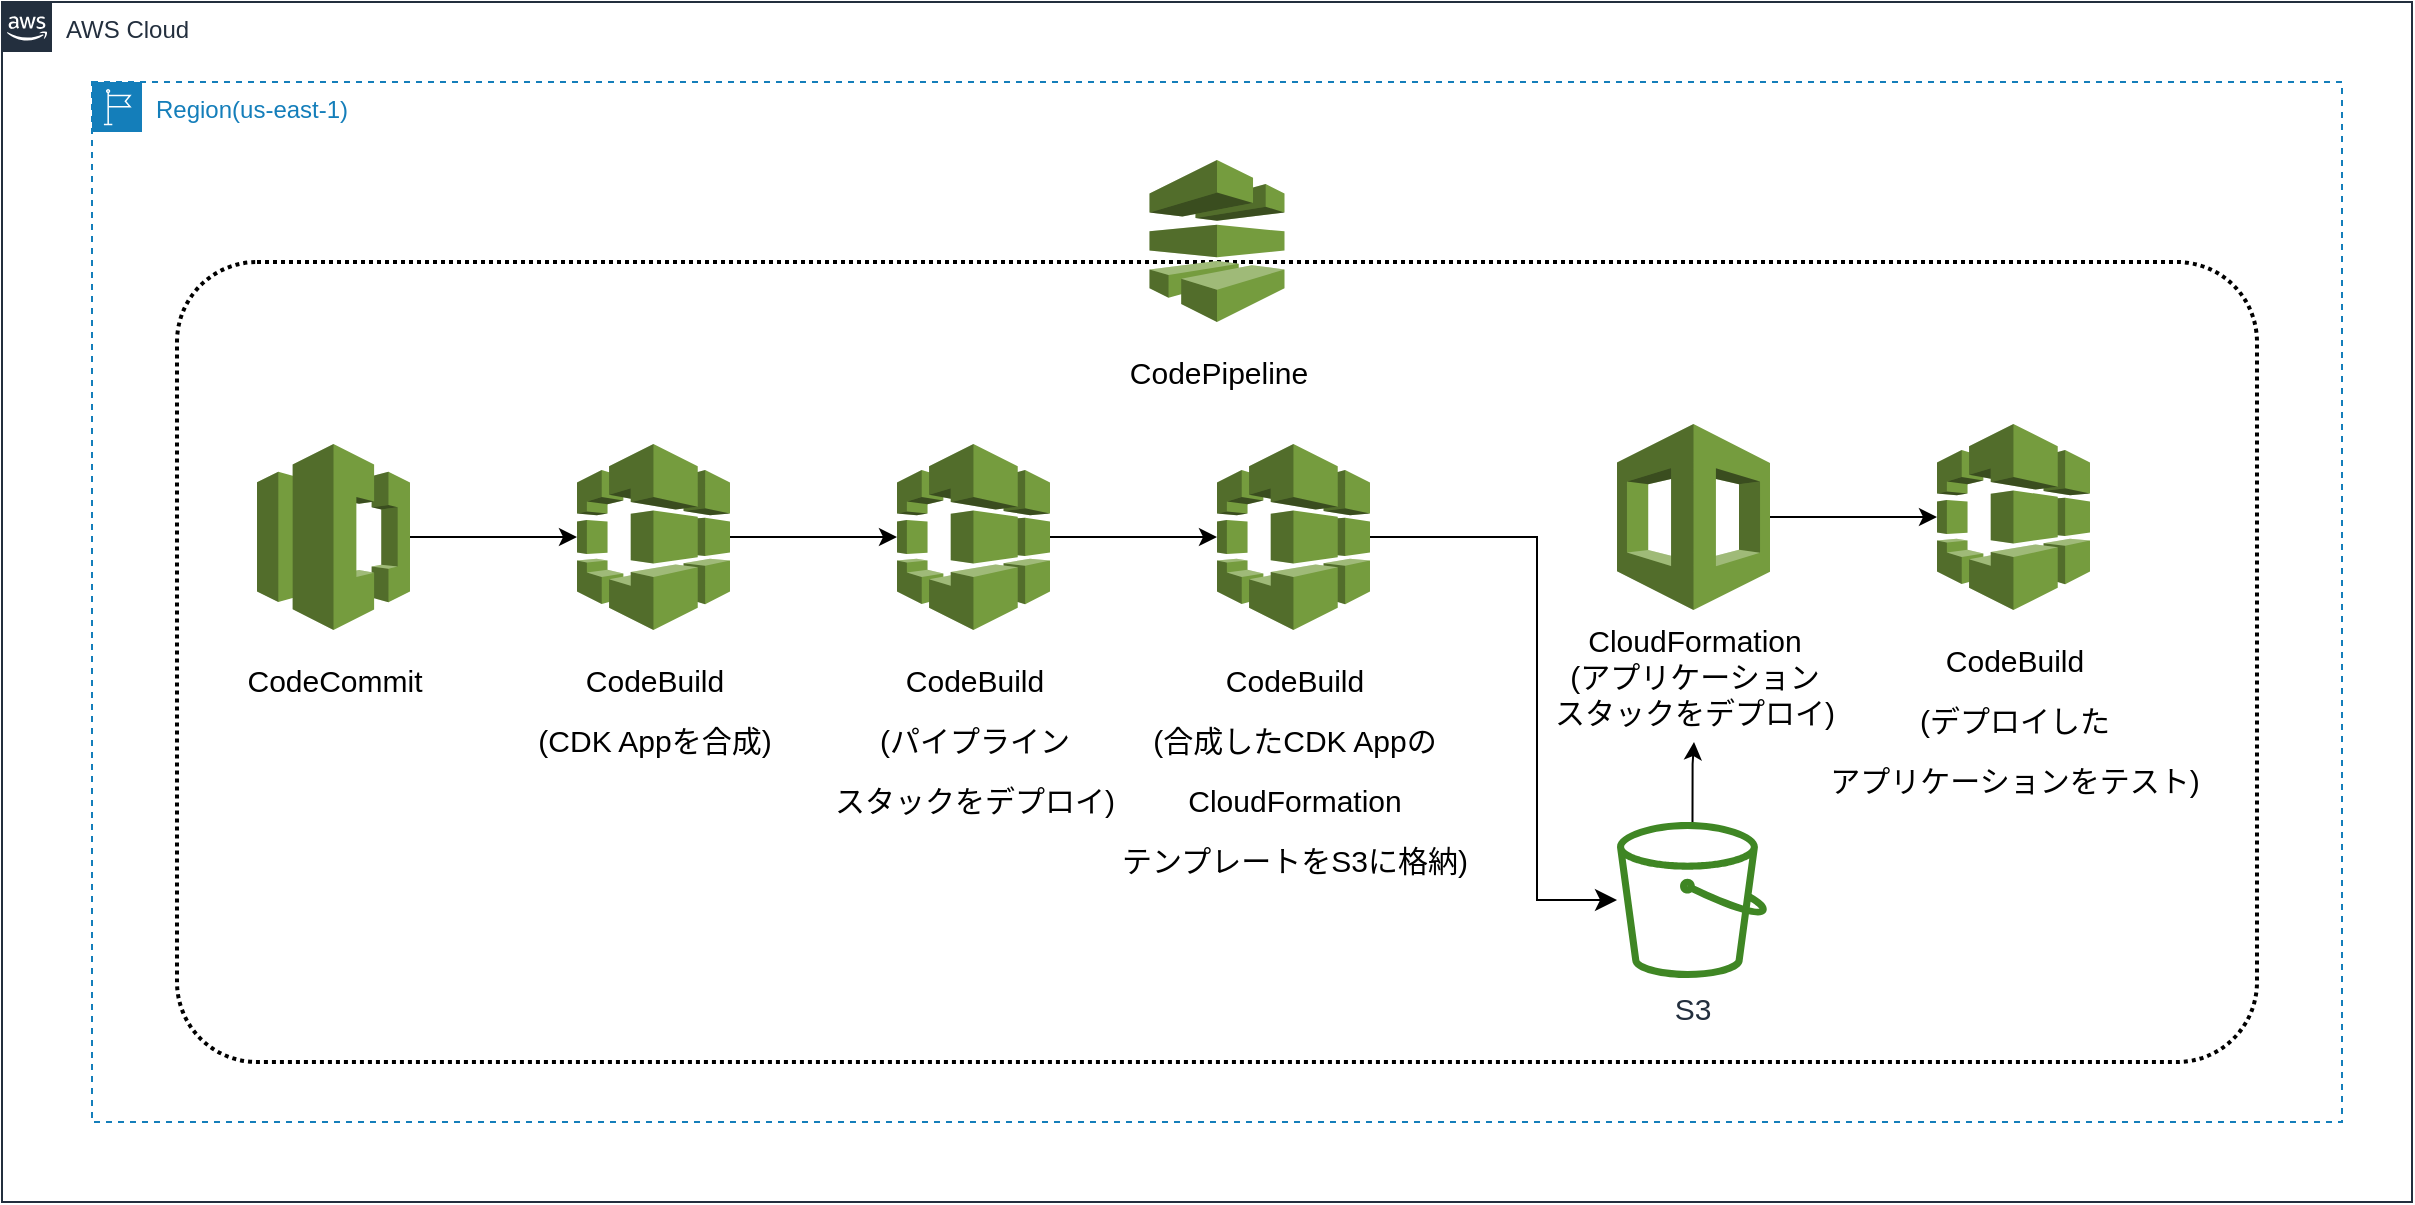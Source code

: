 <mxfile version="22.1.0" type="google">
  <diagram id="Ht1M8jgEwFfnCIfOTk4-" name="Page-1">
    <mxGraphModel dx="1149" dy="1587" grid="1" gridSize="10" guides="1" tooltips="1" connect="1" arrows="1" fold="1" page="1" pageScale="1" pageWidth="1169" pageHeight="827" math="0" shadow="0">
      <root>
        <mxCell id="0" />
        <mxCell id="1" parent="0" />
        <mxCell id="UEzPUAAOIrF-is8g5C7q-74" value="AWS Cloud" style="points=[[0,0],[0.25,0],[0.5,0],[0.75,0],[1,0],[1,0.25],[1,0.5],[1,0.75],[1,1],[0.75,1],[0.5,1],[0.25,1],[0,1],[0,0.75],[0,0.5],[0,0.25]];outlineConnect=0;gradientColor=none;html=1;whiteSpace=wrap;fontSize=12;fontStyle=0;shape=mxgraph.aws4.group;grIcon=mxgraph.aws4.group_aws_cloud_alt;strokeColor=#232F3E;fillColor=none;verticalAlign=top;align=left;spacingLeft=30;fontColor=#232F3E;dashed=0;labelBackgroundColor=#ffffff;container=1;pointerEvents=0;collapsible=0;recursiveResize=0;" parent="1" vertex="1">
          <mxGeometry x="195" y="-160" width="1205" height="600" as="geometry" />
        </mxCell>
        <mxCell id="3tHGtT29Bu3msnip4fKE-6" value="Region(us-east-1)" style="points=[[0,0],[0.25,0],[0.5,0],[0.75,0],[1,0],[1,0.25],[1,0.5],[1,0.75],[1,1],[0.75,1],[0.5,1],[0.25,1],[0,1],[0,0.75],[0,0.5],[0,0.25]];outlineConnect=0;gradientColor=none;html=1;whiteSpace=wrap;fontSize=12;fontStyle=0;container=1;pointerEvents=0;collapsible=0;recursiveResize=0;shape=mxgraph.aws4.group;grIcon=mxgraph.aws4.group_region;strokeColor=#147EBA;fillColor=none;verticalAlign=top;align=left;spacingLeft=30;fontColor=#147EBA;dashed=1;" parent="UEzPUAAOIrF-is8g5C7q-74" vertex="1">
          <mxGeometry x="45" y="40" width="1125" height="520" as="geometry" />
        </mxCell>
        <mxCell id="3tHGtT29Bu3msnip4fKE-46" value="" style="rounded=1;arcSize=10;dashed=1;fillColor=none;gradientColor=none;dashPattern=1 1;strokeWidth=2;strokeColor=#000000;fontSize=15;fontColor=#000000;" parent="3tHGtT29Bu3msnip4fKE-6" vertex="1">
          <mxGeometry x="42.5" y="90" width="1040" height="400" as="geometry" />
        </mxCell>
        <mxCell id="3tHGtT29Bu3msnip4fKE-33" value="" style="edgeStyle=orthogonalEdgeStyle;rounded=0;orthogonalLoop=1;jettySize=auto;html=1;fontSize=15;fontColor=#000000;startArrow=none;startFill=0;" parent="3tHGtT29Bu3msnip4fKE-6" source="3tHGtT29Bu3msnip4fKE-23" target="3tHGtT29Bu3msnip4fKE-25" edge="1">
          <mxGeometry relative="1" as="geometry" />
        </mxCell>
        <mxCell id="3tHGtT29Bu3msnip4fKE-23" value="&lt;font style=&quot;font-size: 15px;&quot; color=&quot;#000000&quot;&gt;CodeCommit&lt;/font&gt;" style="outlineConnect=0;dashed=0;verticalLabelPosition=bottom;verticalAlign=top;align=center;html=1;shape=mxgraph.aws3.codecommit;fillColor=#759C3E;gradientColor=none;strokeColor=#FFB570;fontSize=25;fontColor=#FFB570;" parent="3tHGtT29Bu3msnip4fKE-6" vertex="1">
          <mxGeometry x="82.5" y="181" width="76.5" height="93" as="geometry" />
        </mxCell>
        <mxCell id="3tHGtT29Bu3msnip4fKE-34" value="" style="edgeStyle=orthogonalEdgeStyle;rounded=0;orthogonalLoop=1;jettySize=auto;html=1;fontSize=15;fontColor=#000000;startArrow=none;startFill=0;" parent="3tHGtT29Bu3msnip4fKE-6" source="3tHGtT29Bu3msnip4fKE-25" target="3tHGtT29Bu3msnip4fKE-27" edge="1">
          <mxGeometry relative="1" as="geometry" />
        </mxCell>
        <mxCell id="3tHGtT29Bu3msnip4fKE-25" value="&lt;font color=&quot;#000000&quot; style=&quot;font-size: 15px;&quot;&gt;CodeBuild&lt;br&gt;(CDK Appを合成)&lt;br&gt;&lt;/font&gt;" style="outlineConnect=0;dashed=0;verticalLabelPosition=bottom;verticalAlign=top;align=center;html=1;shape=mxgraph.aws3.codebuild;fillColor=#759C3E;gradientColor=none;strokeColor=#FFB570;fontSize=25;fontColor=#FFB570;" parent="3tHGtT29Bu3msnip4fKE-6" vertex="1">
          <mxGeometry x="242.5" y="181" width="76.5" height="93" as="geometry" />
        </mxCell>
        <mxCell id="3tHGtT29Bu3msnip4fKE-43" value="" style="edgeStyle=orthogonalEdgeStyle;rounded=0;orthogonalLoop=1;jettySize=auto;html=1;fontSize=15;fontColor=#000000;startArrow=none;startFill=0;" parent="3tHGtT29Bu3msnip4fKE-6" edge="1">
          <mxGeometry relative="1" as="geometry">
            <mxPoint x="800.25" y="370" as="sourcePoint" />
            <mxPoint x="801" y="330" as="targetPoint" />
            <Array as="points">
              <mxPoint x="800" y="341" />
              <mxPoint x="801" y="341" />
            </Array>
          </mxGeometry>
        </mxCell>
        <mxCell id="3tHGtT29Bu3msnip4fKE-26" value="&lt;font style=&quot;font-size: 15px;&quot;&gt;S3&lt;/font&gt;" style="sketch=0;outlineConnect=0;fontColor=#232F3E;gradientColor=none;fillColor=#3F8624;strokeColor=none;dashed=0;verticalLabelPosition=bottom;verticalAlign=top;align=center;html=1;fontSize=12;fontStyle=0;aspect=fixed;pointerEvents=1;shape=mxgraph.aws4.bucket;" parent="3tHGtT29Bu3msnip4fKE-6" vertex="1">
          <mxGeometry x="762.5" y="370" width="75" height="78" as="geometry" />
        </mxCell>
        <mxCell id="3tHGtT29Bu3msnip4fKE-35" value="" style="edgeStyle=orthogonalEdgeStyle;rounded=0;orthogonalLoop=1;jettySize=auto;html=1;fontSize=15;fontColor=#000000;startArrow=none;startFill=0;" parent="3tHGtT29Bu3msnip4fKE-6" source="3tHGtT29Bu3msnip4fKE-27" target="3tHGtT29Bu3msnip4fKE-29" edge="1">
          <mxGeometry relative="1" as="geometry" />
        </mxCell>
        <mxCell id="3tHGtT29Bu3msnip4fKE-27" value="&lt;font color=&quot;#000000&quot; style=&quot;font-size: 15px;&quot;&gt;CodeBuild&lt;br&gt;(パイプライン&lt;br&gt;スタックをデプロイ)&lt;br&gt;&lt;/font&gt;" style="outlineConnect=0;dashed=0;verticalLabelPosition=bottom;verticalAlign=top;align=center;html=1;shape=mxgraph.aws3.codebuild;fillColor=#759C3E;gradientColor=none;strokeColor=#FFB570;fontSize=25;fontColor=#FFB570;" parent="3tHGtT29Bu3msnip4fKE-6" vertex="1">
          <mxGeometry x="402.5" y="181" width="76.5" height="93" as="geometry" />
        </mxCell>
        <mxCell id="3tHGtT29Bu3msnip4fKE-29" value="&lt;font color=&quot;#000000&quot; style=&quot;font-size: 15px;&quot;&gt;CodeBuild&lt;br&gt;(合成したCDK Appの&lt;br&gt;CloudFormation&lt;br&gt;テンプレートをS3に格納)&lt;br&gt;&lt;/font&gt;" style="outlineConnect=0;dashed=0;verticalLabelPosition=bottom;verticalAlign=top;align=center;html=1;shape=mxgraph.aws3.codebuild;fillColor=#759C3E;gradientColor=none;strokeColor=#FFB570;fontSize=25;fontColor=#FFB570;" parent="3tHGtT29Bu3msnip4fKE-6" vertex="1">
          <mxGeometry x="562.5" y="181" width="76.5" height="93" as="geometry" />
        </mxCell>
        <mxCell id="3tHGtT29Bu3msnip4fKE-32" value="&lt;font color=&quot;#000000&quot; style=&quot;font-size: 15px;&quot;&gt;CodeBuild&lt;br&gt;(デプロイした&lt;br&gt;アプリケーションをテスト)&lt;br&gt;&lt;/font&gt;" style="outlineConnect=0;dashed=0;verticalLabelPosition=bottom;verticalAlign=top;align=center;html=1;shape=mxgraph.aws3.codebuild;fillColor=#759C3E;gradientColor=none;strokeColor=#FFB570;fontSize=25;fontColor=#FFB570;" parent="3tHGtT29Bu3msnip4fKE-6" vertex="1">
          <mxGeometry x="922.5" y="171" width="76.5" height="93" as="geometry" />
        </mxCell>
        <mxCell id="3tHGtT29Bu3msnip4fKE-47" value="" style="edgeStyle=orthogonalEdgeStyle;rounded=0;orthogonalLoop=1;jettySize=auto;html=1;fontSize=15;fontColor=#000000;startArrow=none;startFill=0;" parent="3tHGtT29Bu3msnip4fKE-6" source="3tHGtT29Bu3msnip4fKE-38" target="3tHGtT29Bu3msnip4fKE-32" edge="1">
          <mxGeometry relative="1" as="geometry" />
        </mxCell>
        <mxCell id="3tHGtT29Bu3msnip4fKE-38" value="CloudFormation&lt;br&gt;(アプリケーション&lt;br&gt;スタックをデプロイ)" style="outlineConnect=0;dashed=0;verticalLabelPosition=bottom;verticalAlign=top;align=center;html=1;shape=mxgraph.aws3.cloudformation;fillColor=#759C3E;gradientColor=none;strokeColor=#FFB570;fontSize=15;fontColor=#000000;" parent="3tHGtT29Bu3msnip4fKE-6" vertex="1">
          <mxGeometry x="762.5" y="171" width="76.5" height="93" as="geometry" />
        </mxCell>
        <mxCell id="3tHGtT29Bu3msnip4fKE-41" value="" style="edgeStyle=elbowEdgeStyle;elbow=horizontal;endArrow=classic;html=1;curved=0;rounded=0;endSize=8;startSize=8;fontSize=15;fontColor=#000000;exitX=1;exitY=0.5;exitDx=0;exitDy=0;exitPerimeter=0;" parent="3tHGtT29Bu3msnip4fKE-6" source="3tHGtT29Bu3msnip4fKE-29" target="3tHGtT29Bu3msnip4fKE-26" edge="1">
          <mxGeometry width="50" height="50" relative="1" as="geometry">
            <mxPoint x="672.5" y="470" as="sourcePoint" />
            <mxPoint x="722.5" y="420" as="targetPoint" />
            <Array as="points">
              <mxPoint x="722.5" y="320" />
            </Array>
          </mxGeometry>
        </mxCell>
        <mxCell id="3tHGtT29Bu3msnip4fKE-22" value="&lt;font color=&quot;#000000&quot; style=&quot;font-size: 15px;&quot;&gt;CodePipeline&lt;/font&gt;" style="outlineConnect=0;dashed=0;verticalLabelPosition=bottom;verticalAlign=top;align=center;html=1;shape=mxgraph.aws3.codepipeline;fillColor=#759C3E;gradientColor=none;strokeColor=#FFB570;fontSize=25;fontColor=#FFB570;" parent="3tHGtT29Bu3msnip4fKE-6" vertex="1">
          <mxGeometry x="528.75" y="39" width="67.5" height="81" as="geometry" />
        </mxCell>
      </root>
    </mxGraphModel>
  </diagram>
</mxfile>

